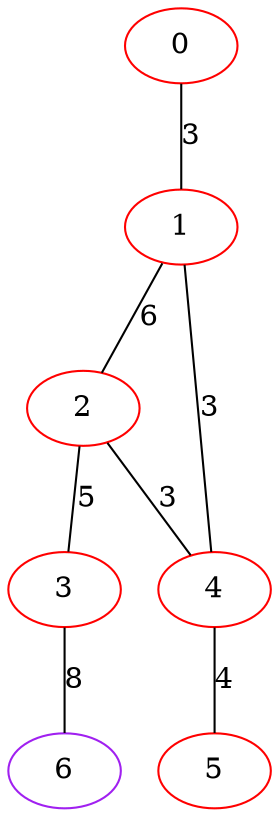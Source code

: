 graph "" {
0 [color=red, weight=1];
1 [color=red, weight=1];
2 [color=red, weight=1];
3 [color=red, weight=1];
4 [color=red, weight=1];
5 [color=red, weight=1];
6 [color=purple, weight=4];
0 -- 1  [key=0, label=3];
1 -- 2  [key=0, label=6];
1 -- 4  [key=0, label=3];
2 -- 3  [key=0, label=5];
2 -- 4  [key=0, label=3];
3 -- 6  [key=0, label=8];
4 -- 5  [key=0, label=4];
}
